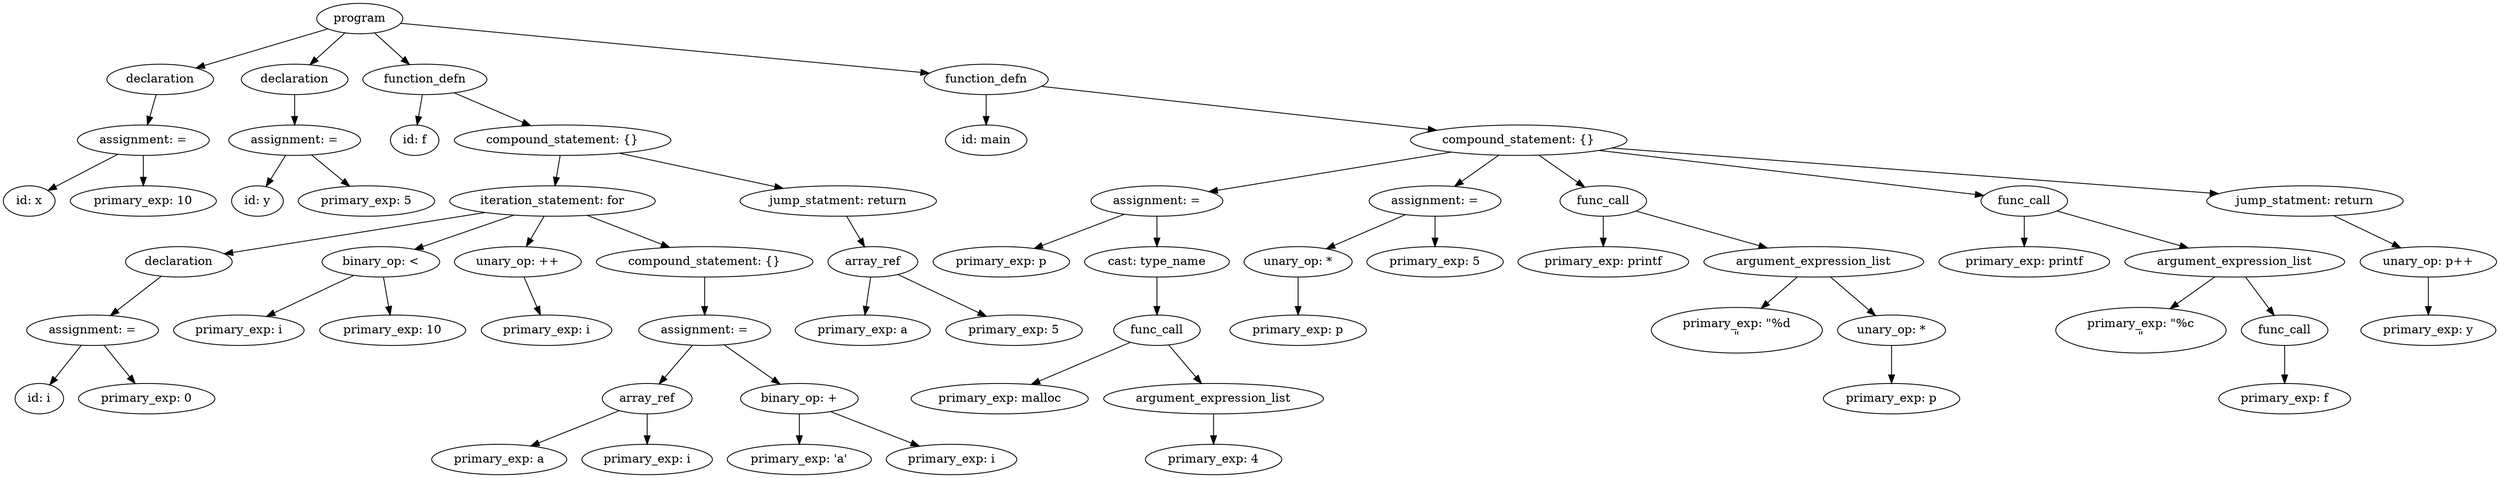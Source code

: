 strict digraph "" {
	graph [bb="0,0,2419.6,558"];
	node [label="\N"];
	159	[height=0.5,
		label=program,
		pos="392,540",
		width=1.1389];
	84	[height=0.5,
		label=declaration,
		pos="194,468",
		width=1.3902];
	159 -> 84	[pos="e,228.38,481.15 361.06,528.06 328.01,516.38 275.35,497.76 238,484.56"];
	94	[height=0.5,
		label=declaration,
		pos="328,468",
		width=1.3902];
	159 -> 94	[pos="e,342.91,485.31 377.48,523.12 369.33,514.2 359,502.91 349.89,492.94"];
	121	[height=0.5,
		label=function_defn,
		pos="456,468",
		width=1.6667];
	159 -> 121	[pos="e,440.64,485.8 406.52,523.12 414.55,514.33 424.71,503.23 433.72,493.37"];
	158	[height=0.5,
		label=function_defn,
		pos="998,468",
		width=1.6667];
	159 -> 158	[pos="e,943.12,475.34 431.29,534.46 533.21,522.69 806.84,491.08 932.85,476.53"];
	83	[height=0.5,
		label="assignment: =",
		pos="142,396",
		width=1.6971];
	84 -> 83	[pos="e,154.6,413.96 181.68,450.41 175.42,441.99 167.69,431.58 160.72,422.2"];
	93	[height=0.5,
		label="assignment: =",
		pos="328,396",
		width=1.6971];
	94 -> 93	[pos="e,328,414.1 328,449.7 328,441.98 328,432.71 328,424.11"];
	96	[height=0.5,
		label="id: f",
		pos="439,396",
		width=0.75];
	121 -> 96	[pos="e,443.15,414.1 451.8,449.7 449.9,441.9 447.62,432.51 445.52,423.83"];
	120	[height=0.5,
		label="compound_statement: {}",
		pos="585,396",
		width=2.7984];
	121 -> 120	[pos="e,555.12,413.21 483.67,451.98 501.91,442.09 526.04,428.99 546.19,418.06"];
	123	[height=0.5,
		label="id: main",
		pos="998,396",
		width=1.125];
	158 -> 123	[pos="e,998,414.1 998,449.7 998,441.98 998,432.71 998,424.11"];
	157	[height=0.5,
		label="compound_statement: {}",
		pos="1489,396",
		width=2.7984];
	158 -> 157	[pos="e,1413,407.84 1051,459.44 1135.5,447.4 1301.4,423.74 1403.1,409.25"];
	81	[height=0.5,
		label="id: x",
		pos="27,324",
		width=0.75];
	83 -> 81	[pos="e,46.378,336.8 116.48,379.46 98.281,368.39 73.818,353.5 55.07,342.09"];
	82	[height=0.5,
		label="primary_exp: 10",
		pos="142,324",
		width=1.9318];
	83 -> 82	[pos="e,142,342.1 142,377.7 142,369.98 142,360.71 142,352.11"];
	91	[height=0.5,
		label="id: y",
		pos="257,324",
		width=0.75];
	93 -> 91	[pos="e,271.78,339.57 311.17,378.41 301.54,368.91 289.34,356.88 278.95,346.65"];
	92	[height=0.5,
		label="primary_exp: 5",
		pos="368,324",
		width=1.8234];
	93 -> 92	[pos="e,358.13,342.28 337.68,378.05 342.28,370.01 347.88,360.2 353.01,351.23"];
	115	[height=0.5,
		label="iteration_statement: for",
		pos="545,324",
		width=2.5998];
	120 -> 115	[pos="e,554.87,342.28 575.32,378.05 570.72,370.01 565.12,360.2 559.99,351.23"];
	119	[height=0.5,
		label="jump_statment: return",
		pos="816,324",
		width=2.4914];
	120 -> 119	[pos="e,768.55,339.38 633.71,380.24 670.16,369.19 720.14,354.05 758.54,342.41"];
	137	[height=0.5,
		label="assignment: =",
		pos="1130,324",
		width=1.6971];
	157 -> 137	[pos="e,1179.4,334.63 1423.6,382.24 1356.8,369.22 1254,349.17 1189.4,336.59"];
	141	[height=0.5,
		label="assignment: =",
		pos="1407,324",
		width=1.6971];
	157 -> 141	[pos="e,1426.1,341.31 1469.2,378.05 1458.5,368.98 1445.3,357.68 1433.8,347.84"];
	147	[height=0.5,
		label=func_call,
		pos="1571,324",
		width=1.2096];
	157 -> 147	[pos="e,1552.7,340.59 1508.8,378.05 1519.7,368.78 1533.3,357.19 1545,347.2"];
	153	[height=0.5,
		label=func_call,
		pos="1971,324",
		width=1.2096];
	157 -> 153	[pos="e,1930.7,330.86 1564.6,384.02 1664,369.59 1836,344.61 1920.8,332.29"];
	156	[height=0.5,
		label="jump_statment: return",
		pos="2238,324",
		width=2.4914];
	157 -> 156	[pos="e,2158.5,332.43 1576,386.87 1719.3,373.48 2003.3,346.94 2148.3,333.39"];
	101	[height=0.5,
		label=declaration,
		pos="176,252",
		width=1.3902];
	115 -> 101	[pos="e,219.09,261.17 480.73,310.81 409.33,297.26 295.4,275.65 228.94,263.04"];
	104	[height=0.5,
		label="binary_op: <",
		pos="375,252",
		width=1.5707];
	115 -> 104	[pos="e,408.31,266.72 507.27,307.46 480.76,296.55 445.25,281.93 417.7,270.58"];
	106	[height=0.5,
		label="unary_op: ++",
		pos="510,252",
		width=1.6667];
	115 -> 106	[pos="e,518.64,270.28 536.53,306.05 532.5,298.01 527.6,288.2 523.11,279.23"];
	114	[height=0.5,
		label="compound_statement: {}",
		pos="689,252",
		width=2.7984];
	115 -> 114	[pos="e,655.96,269.06 577.68,307.12 598.15,297.16 624.75,284.23 646.81,273.51"];
	118	[height=0.5,
		label=array_ref,
		pos="851,252",
		width=1.1944];
	119 -> 118	[pos="e,842.61,269.79 824.47,306.05 828.56,297.89 833.54,287.91 838.09,278.82"];
	128	[height=0.5,
		label="primary_exp: p",
		pos="978,252",
		width=1.8234];
	137 -> 128	[pos="e,1010,267.73 1098.5,308.5 1075.5,297.91 1044.2,283.47 1019.2,271.97"];
	136	[height=0.5,
		label="cast: type_name",
		pos="1130,252",
		width=1.8957];
	137 -> 136	[pos="e,1130,270.1 1130,305.7 1130,297.98 1130,288.71 1130,280.11"];
	139	[height=0.5,
		label="unary_op: *",
		pos="1270,252",
		width=1.4861];
	141 -> 139	[pos="e,1298.1,267.35 1377.9,308.15 1357.3,297.62 1329.5,283.39 1307.2,272.02"];
	140	[height=0.5,
		label="primary_exp: 5",
		pos="1407,252",
		width=1.8234];
	141 -> 140	[pos="e,1407,270.1 1407,305.7 1407,297.98 1407,288.71 1407,280.11"];
	142	[height=0.5,
		label="primary_exp: printf",
		pos="1571,252",
		width=2.2387];
	147 -> 142	[pos="e,1571,270.1 1571,305.7 1571,297.98 1571,288.71 1571,280.11"];
	144	[height=0.5,
		label=argument_expression_list,
		pos="1771,252",
		width=2.8194];
	147 -> 144	[pos="e,1727.4,268.27 1603.1,311.75 1634,300.93 1681.4,284.38 1717.9,271.59"];
	148	[height=0.5,
		label="primary_exp: printf",
		pos="1971,252",
		width=2.2387];
	153 -> 148	[pos="e,1971,270.1 1971,305.7 1971,297.98 1971,288.71 1971,280.11"];
	150	[height=0.5,
		label=argument_expression_list,
		pos="2171,252",
		width=2.8194];
	153 -> 150	[pos="e,2127.4,268.27 2003.1,311.75 2034,300.93 2081.4,284.38 2117.9,271.59"];
	155	[height=0.5,
		label="unary_op: p++",
		pos="2354,252",
		width=1.7693];
	156 -> 155	[pos="e,2328,268.67 2264.9,306.76 2281.1,297 2301.9,284.46 2319.3,273.95"];
	100	[height=0.5,
		label="assignment: =",
		pos="91,171",
		width=1.6971];
	101 -> 100	[pos="e,108.76,188.51 158.8,235.01 146.63,223.71 130.12,208.36 116.44,195.64"];
	102	[height=0.5,
		label="primary_exp: i",
		pos="234,171",
		width=1.7693];
	104 -> 102	[pos="e,261.72,187.53 348.15,235.95 326.18,223.65 294.9,206.12 270.64,192.53"];
	103	[height=0.5,
		label="primary_exp: 10",
		pos="385,171",
		width=1.9318];
	104 -> 103	[pos="e,382.83,189.11 377.17,233.86 378.45,223.71 380.11,210.63 381.57,199.12"];
	105	[height=0.5,
		label="primary_exp: i",
		pos="536,171",
		width=1.7693];
	106 -> 105	[pos="e,530.37,189.11 515.64,233.86 519.01,223.61 523.37,210.37 527.19,198.76"];
	113	[height=0.5,
		label="assignment: =",
		pos="689,171",
		width=1.6971];
	114 -> 113	[pos="e,689,189.11 689,233.86 689,223.71 689,210.63 689,199.12"];
	116	[height=0.5,
		label="primary_exp: a",
		pos="842,171",
		width=1.8056];
	118 -> 116	[pos="e,843.95,189.11 849.05,233.86 847.89,223.71 846.4,210.63 845.09,199.12"];
	117	[height=0.5,
		label="primary_exp: 5",
		pos="991,171",
		width=1.8234];
	118 -> 117	[pos="e,963.67,187.42 875.71,237.06 897.66,224.67 930.03,206.41 954.88,192.38"];
	135	[height=0.5,
		label=func_call,
		pos="1130,171",
		width=1.2096];
	136 -> 135	[pos="e,1130,189.11 1130,233.86 1130,223.71 1130,210.63 1130,199.12"];
	138	[height=0.5,
		label="primary_exp: p",
		pos="1270,171",
		width=1.8234];
	139 -> 138	[pos="e,1270,189.11 1270,233.86 1270,223.71 1270,210.63 1270,199.12"];
	143	[height=0.75,
		label="primary_exp: \"%d\n\"",
		pos="1693,171",
		width=2.3333];
	144 -> 143	[pos="e,1717.6,196.91 1754.1,233.86 1745.5,225.17 1734.8,214.32 1724.7,204.15"];
	146	[height=0.5,
		label="unary_op: *",
		pos="1849,171",
		width=1.4861];
	144 -> 146	[pos="e,1832.9,188.3 1787.9,233.86 1799,222.66 1813.6,207.89 1825.7,195.58"];
	149	[height=0.75,
		label="primary_exp: \"%c\n\"",
		pos="2054,171",
		width=2.3194];
	150 -> 149	[pos="e,2089.1,195.73 2146.5,234.44 2132.3,224.88 2114.1,212.59 2097.6,201.44"];
	152	[height=0.5,
		label=func_call,
		pos="2199,171",
		width=1.2096];
	150 -> 152	[pos="e,2193,188.84 2177.1,233.86 2180.7,223.54 2185.5,210.18 2189.6,198.53"];
	154	[height=0.5,
		label="primary_exp: y",
		pos="2354,171",
		width=1.8234];
	155 -> 154	[pos="e,2354,189.11 2354,233.86 2354,223.71 2354,210.63 2354,199.12"];
	98	[height=0.5,
		label="id: i",
		pos="36,90",
		width=0.75];
	100 -> 98	[pos="e,46.899,106.66 79.336,153.25 71.622,142.17 61.387,127.46 52.8,115.13"];
	99	[height=0.5,
		label="primary_exp: 0",
		pos="147,90",
		width=1.8234];
	100 -> 99	[pos="e,135.14,107.73 102.88,153.25 110.52,142.46 120.6,128.24 129.2,116.11"];
	109	[height=0.5,
		label=array_ref,
		pos="633,90",
		width=1.1944];
	113 -> 109	[pos="e,644.67,107.46 677.12,153.25 669.42,142.39 659.26,128.04 650.63,115.86"];
	112	[height=0.5,
		label="binary_op: +",
		pos="782,90",
		width=1.5707];
	113 -> 112	[pos="e,763.07,107.08 708.27,153.63 721.83,142.12 740.15,126.55 755.14,113.82"];
	132	[height=0.5,
		label="primary_exp: malloc",
		pos="980,90",
		width=2.3651];
	135 -> 132	[pos="e,1010.1,106.85 1104.2,156.42 1080.8,144.11 1046,125.78 1019.2,111.65"];
	134	[height=0.5,
		label=argument_expression_list,
		pos="1185,90",
		width=2.8194];
	135 -> 134	[pos="e,1173.2,108 1141.7,153.25 1149.1,142.53 1158.9,128.43 1167.3,116.36"];
	145	[height=0.5,
		label="primary_exp: p",
		pos="1849,90",
		width=1.8234];
	146 -> 145	[pos="e,1849,108.11 1849,152.86 1849,142.71 1849,129.63 1849,118.12"];
	151	[height=0.5,
		label="primary_exp: f",
		pos="2199,90",
		width=1.7693];
	152 -> 151	[pos="e,2199,108.11 2199,152.86 2199,142.71 2199,129.63 2199,118.12"];
	107	[height=0.5,
		label="primary_exp: a",
		pos="486,18",
		width=1.8056];
	109 -> 107	[pos="e,517.24,33.874 605.69,75.998 583.46,65.41 551.74,50.305 526.54,38.305"];
	108	[height=0.5,
		label="primary_exp: i",
		pos="633,18",
		width=1.7693];
	109 -> 108	[pos="e,633,36.104 633,71.697 633,63.983 633,54.712 633,46.112"];
	110	[height=0.5,
		label="primary_exp: 'a'",
		pos="782,18",
		width=1.8776];
	112 -> 110	[pos="e,782,36.104 782,71.697 782,63.983 782,54.712 782,46.112"];
	111	[height=0.5,
		label="primary_exp: i",
		pos="931,18",
		width=1.7693];
	112 -> 111	[pos="e,899.5,33.798 812.51,74.666 835.01,64.096 865.85,49.61 890.42,38.064"];
	133	[height=0.5,
		label="primary_exp: 4",
		pos="1185,18",
		width=1.8234];
	134 -> 133	[pos="e,1185,36.104 1185,71.697 1185,63.983 1185,54.712 1185,46.112"];
}
